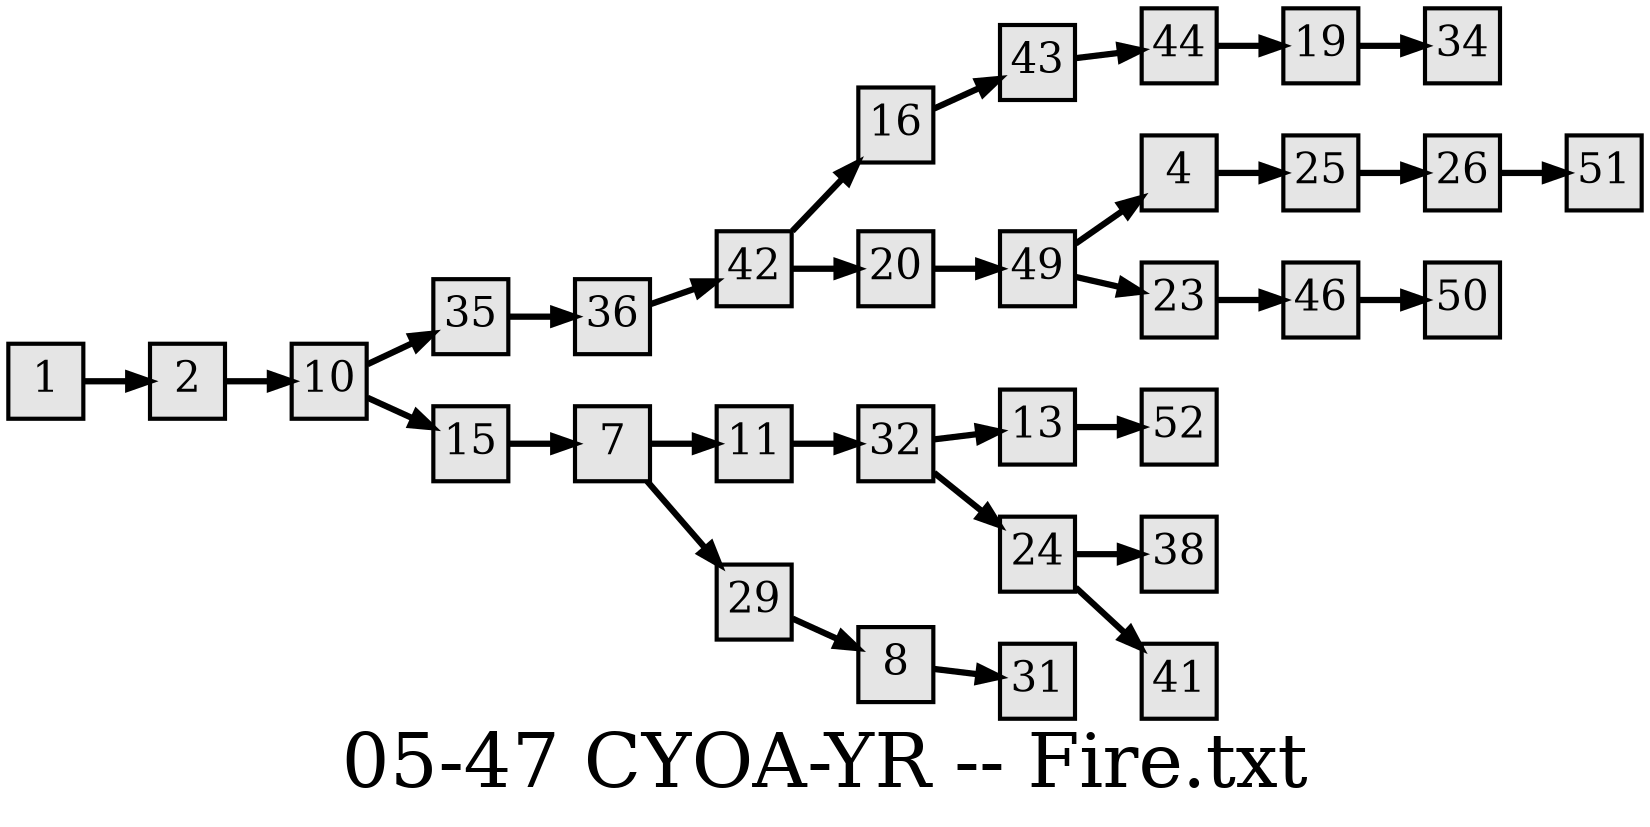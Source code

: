 digraph g{
  graph [ label="05-47 CYOA-YR -- Fire.txt" rankdir=LR, ordering=out, fontsize=36, nodesep="0.35", ranksep="0.45"];
  node  [shape=rect, penwidth=2, fontsize=20, style=filled, fillcolor=grey90, margin="0,0", labelfloat=true, regular=true, fixedsize=true];
  edge  [labelfloat=true, penwidth=3, fontsize=12];

  1 -> 2;
  2 -> 10;
  4 -> 25;
  7 -> 11;
  7 -> 29;
  8 -> 31;
  10 -> 35;
  10 -> 15;
  11 -> 32;
  13 -> 52;
  15 -> 7;
  16 -> 43;
  19 -> 34;
  20 -> 49;
  23 -> 46;
  24 -> 38;
  24 -> 41;
  25 -> 26;
  26 -> 51;
  29 -> 8;
  32 -> 13;
  32 -> 24;
  35 -> 36;
  36 -> 42;
  42 -> 16;
  42 -> 20;
  43 -> 44;
  44 -> 19;
  46 -> 50;
  49 -> 4;
  49 -> 23;
}


